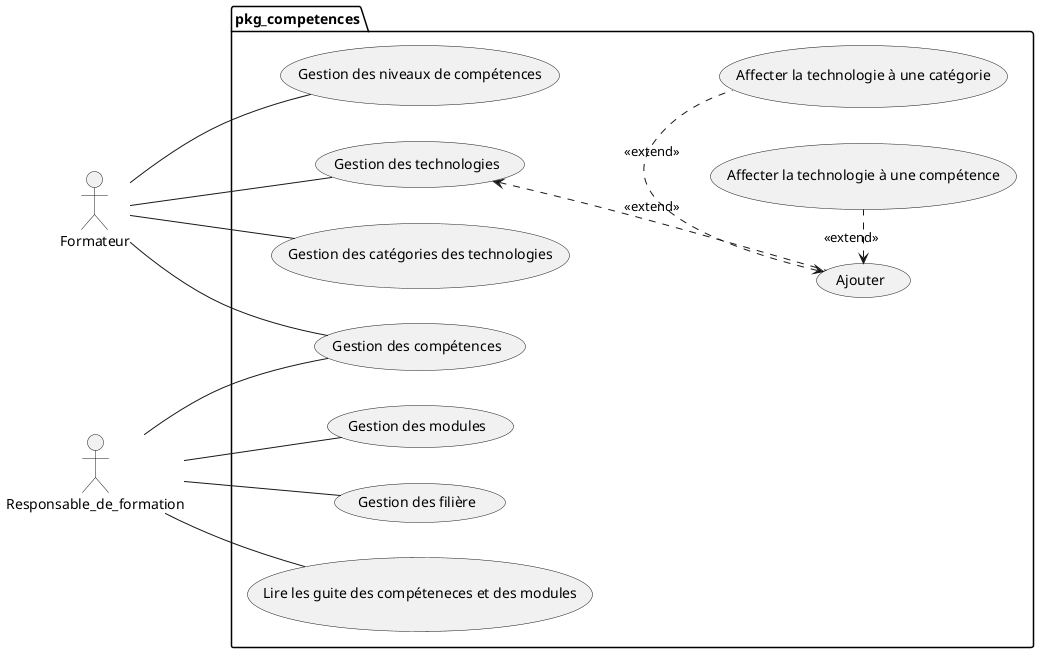 @startuml 

left to right direction


actor Formateur as formateur
actor Responsable_de_formation as Responsable_de_formation

package pkg_competences {

  formateur --  (Gestion des compétences) 
  formateur --  (Gestion des niveaux de compétences) 
  formateur --  (Gestion des technologies) 
  formateur --  (Gestion des catégories des technologies)

  Responsable_de_formation --  (Gestion des compétences)
  Responsable_de_formation --  (Gestion des modules)
  Responsable_de_formation --  (Gestion des filière)
  Responsable_de_formation --  (Lire les guite des compéteneces et des modules)


  (Gestion des technologies) <..  (Ajouter) : <<extend>>
  (Ajouter) <. (Affecter la technologie à une compétence)   : <<extend>>
   (Ajouter) <. (Affecter la technologie à une catégorie)   : <<extend>>
}  

' note right of admin : "note 1"

@enduml
